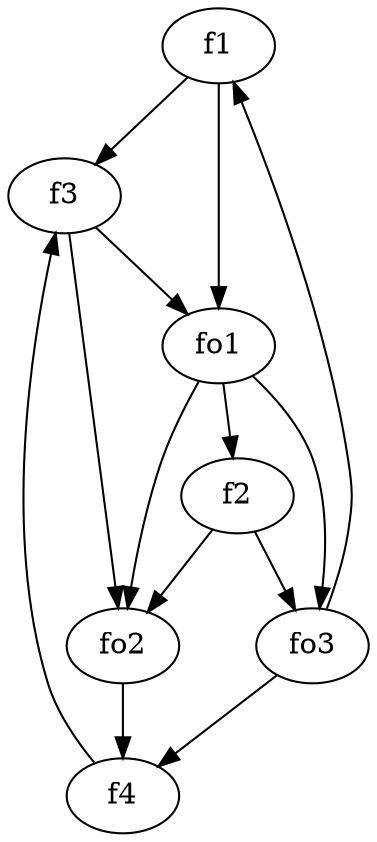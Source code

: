 strict digraph  {
f1;
f2;
f3;
f4;
fo1;
fo2;
fo3;
f1 -> f3  [weight=2];
f1 -> fo1  [weight=2];
f2 -> fo2  [weight=2];
f2 -> fo3  [weight=2];
f3 -> fo2  [weight=2];
f3 -> fo1  [weight=2];
f4 -> f3  [weight=2];
fo1 -> fo2  [weight=2];
fo1 -> fo3  [weight=2];
fo1 -> f2  [weight=2];
fo2 -> f4  [weight=2];
fo3 -> f1  [weight=2];
fo3 -> f4  [weight=2];
}
